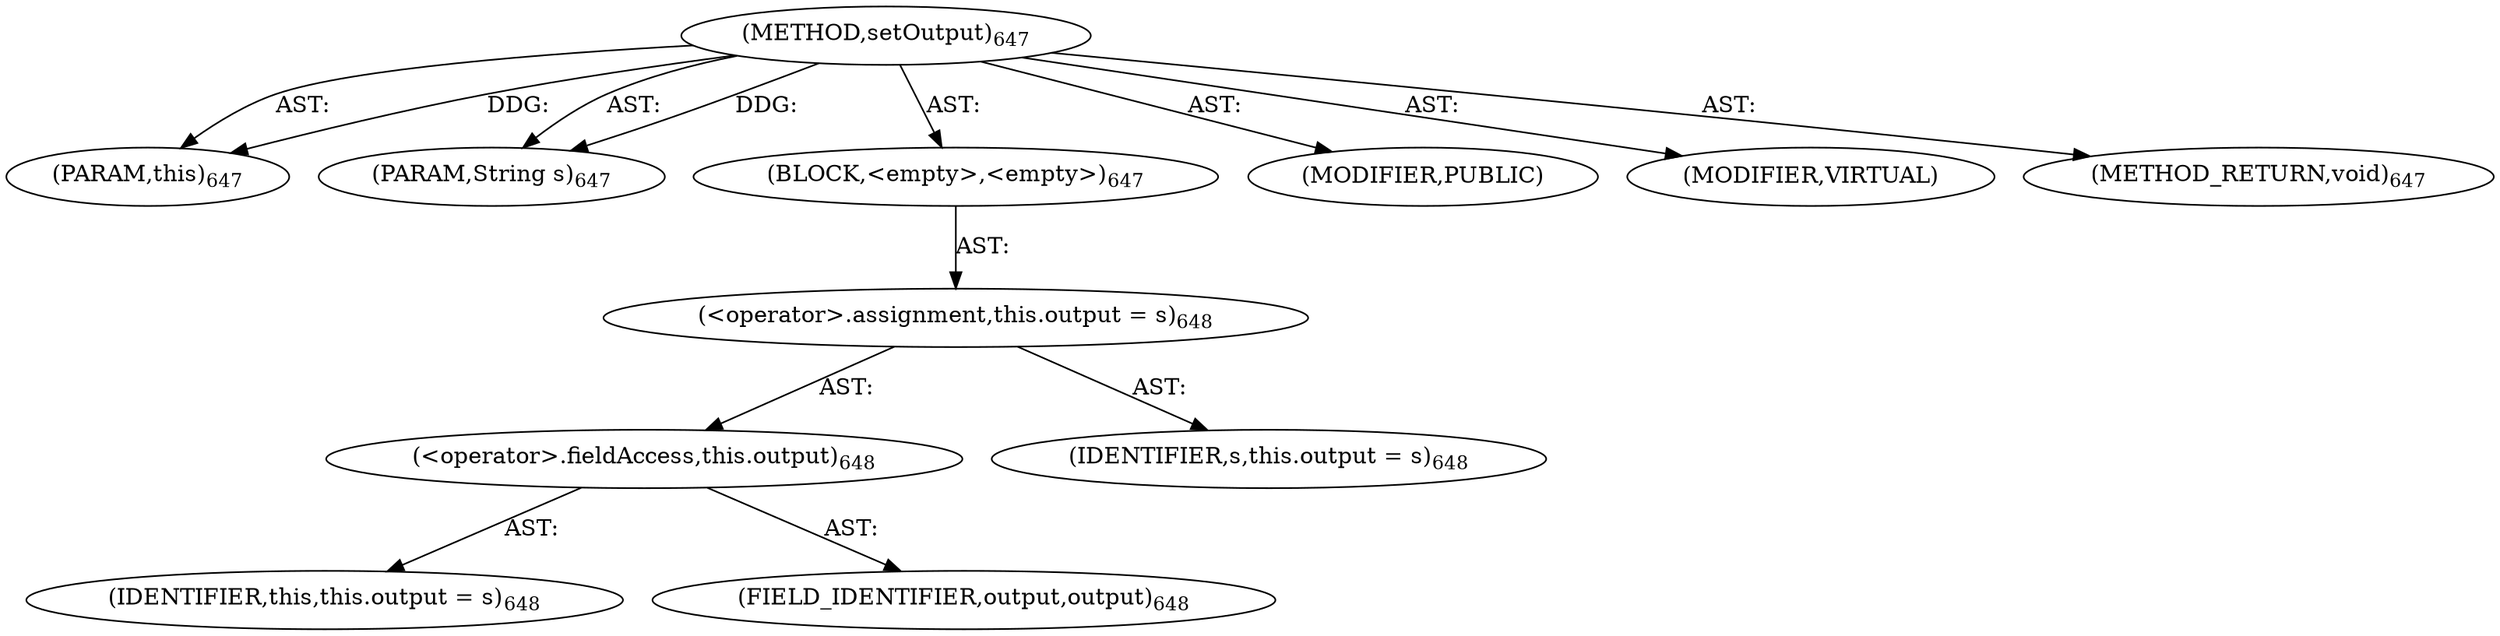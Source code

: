 digraph "setOutput" {  
"111669149714" [label = <(METHOD,setOutput)<SUB>647</SUB>> ]
"115964117002" [label = <(PARAM,this)<SUB>647</SUB>> ]
"115964117029" [label = <(PARAM,String s)<SUB>647</SUB>> ]
"25769803876" [label = <(BLOCK,&lt;empty&gt;,&lt;empty&gt;)<SUB>647</SUB>> ]
"30064771533" [label = <(&lt;operator&gt;.assignment,this.output = s)<SUB>648</SUB>> ]
"30064771534" [label = <(&lt;operator&gt;.fieldAccess,this.output)<SUB>648</SUB>> ]
"68719476781" [label = <(IDENTIFIER,this,this.output = s)<SUB>648</SUB>> ]
"55834574954" [label = <(FIELD_IDENTIFIER,output,output)<SUB>648</SUB>> ]
"68719477085" [label = <(IDENTIFIER,s,this.output = s)<SUB>648</SUB>> ]
"133143986223" [label = <(MODIFIER,PUBLIC)> ]
"133143986224" [label = <(MODIFIER,VIRTUAL)> ]
"128849018898" [label = <(METHOD_RETURN,void)<SUB>647</SUB>> ]
  "111669149714" -> "115964117002"  [ label = "AST: "] 
  "111669149714" -> "115964117029"  [ label = "AST: "] 
  "111669149714" -> "25769803876"  [ label = "AST: "] 
  "111669149714" -> "133143986223"  [ label = "AST: "] 
  "111669149714" -> "133143986224"  [ label = "AST: "] 
  "111669149714" -> "128849018898"  [ label = "AST: "] 
  "25769803876" -> "30064771533"  [ label = "AST: "] 
  "30064771533" -> "30064771534"  [ label = "AST: "] 
  "30064771533" -> "68719477085"  [ label = "AST: "] 
  "30064771534" -> "68719476781"  [ label = "AST: "] 
  "30064771534" -> "55834574954"  [ label = "AST: "] 
  "111669149714" -> "115964117002"  [ label = "DDG: "] 
  "111669149714" -> "115964117029"  [ label = "DDG: "] 
}
